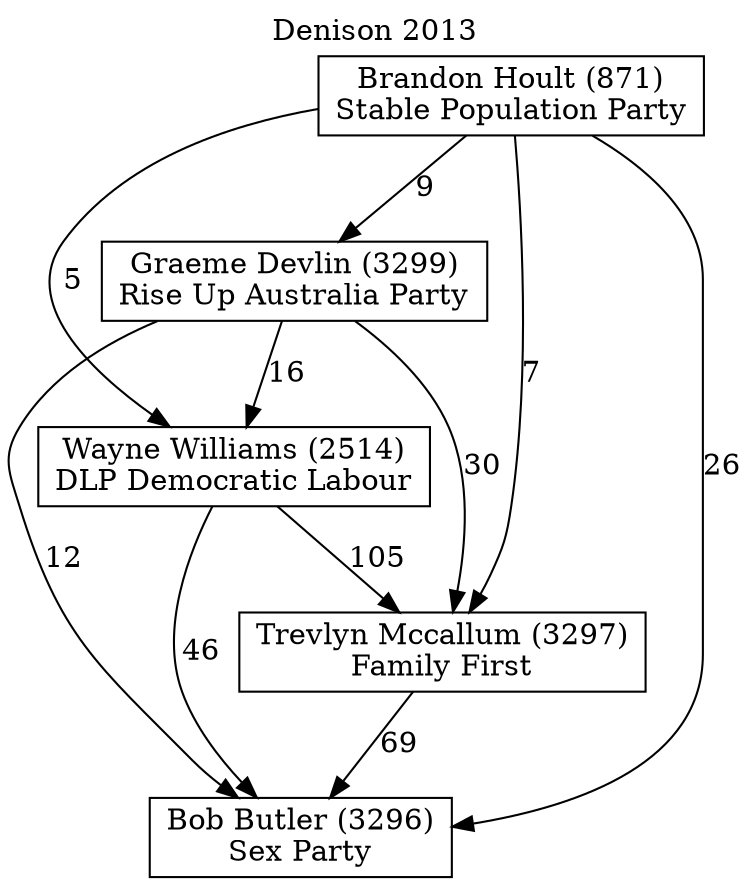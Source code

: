 // House preference flow
digraph "Bob Butler (3296)_Denison_2013" {
	graph [label="Denison 2013" labelloc=t mclimit=10]
	node [shape=box]
	"Bob Butler (3296)" [label="Bob Butler (3296)
Sex Party"]
	"Trevlyn Mccallum (3297)" [label="Trevlyn Mccallum (3297)
Family First"]
	"Wayne Williams (2514)" [label="Wayne Williams (2514)
DLP Democratic Labour"]
	"Graeme Devlin (3299)" [label="Graeme Devlin (3299)
Rise Up Australia Party"]
	"Brandon Hoult (871)" [label="Brandon Hoult (871)
Stable Population Party"]
	"Trevlyn Mccallum (3297)" -> "Bob Butler (3296)" [label=69]
	"Wayne Williams (2514)" -> "Trevlyn Mccallum (3297)" [label=105]
	"Graeme Devlin (3299)" -> "Wayne Williams (2514)" [label=16]
	"Brandon Hoult (871)" -> "Graeme Devlin (3299)" [label=9]
	"Wayne Williams (2514)" -> "Bob Butler (3296)" [label=46]
	"Graeme Devlin (3299)" -> "Bob Butler (3296)" [label=12]
	"Brandon Hoult (871)" -> "Bob Butler (3296)" [label=26]
	"Brandon Hoult (871)" -> "Wayne Williams (2514)" [label=5]
	"Graeme Devlin (3299)" -> "Trevlyn Mccallum (3297)" [label=30]
	"Brandon Hoult (871)" -> "Trevlyn Mccallum (3297)" [label=7]
}
